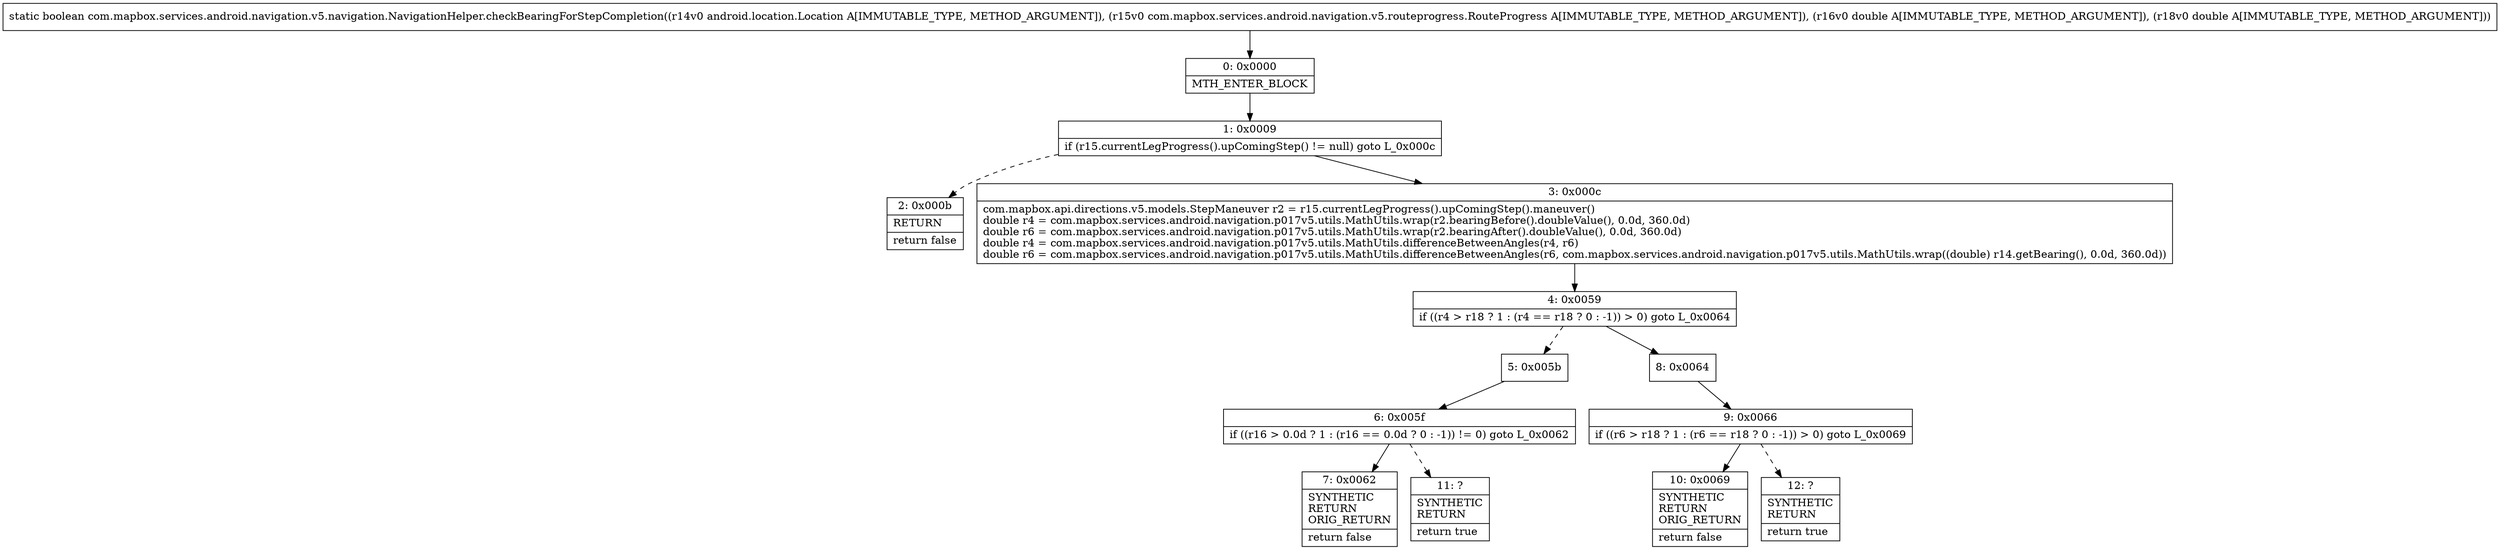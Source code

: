 digraph "CFG forcom.mapbox.services.android.navigation.v5.navigation.NavigationHelper.checkBearingForStepCompletion(Landroid\/location\/Location;Lcom\/mapbox\/services\/android\/navigation\/v5\/routeprogress\/RouteProgress;DD)Z" {
Node_0 [shape=record,label="{0\:\ 0x0000|MTH_ENTER_BLOCK\l}"];
Node_1 [shape=record,label="{1\:\ 0x0009|if (r15.currentLegProgress().upComingStep() != null) goto L_0x000c\l}"];
Node_2 [shape=record,label="{2\:\ 0x000b|RETURN\l|return false\l}"];
Node_3 [shape=record,label="{3\:\ 0x000c|com.mapbox.api.directions.v5.models.StepManeuver r2 = r15.currentLegProgress().upComingStep().maneuver()\ldouble r4 = com.mapbox.services.android.navigation.p017v5.utils.MathUtils.wrap(r2.bearingBefore().doubleValue(), 0.0d, 360.0d)\ldouble r6 = com.mapbox.services.android.navigation.p017v5.utils.MathUtils.wrap(r2.bearingAfter().doubleValue(), 0.0d, 360.0d)\ldouble r4 = com.mapbox.services.android.navigation.p017v5.utils.MathUtils.differenceBetweenAngles(r4, r6)\ldouble r6 = com.mapbox.services.android.navigation.p017v5.utils.MathUtils.differenceBetweenAngles(r6, com.mapbox.services.android.navigation.p017v5.utils.MathUtils.wrap((double) r14.getBearing(), 0.0d, 360.0d))\l}"];
Node_4 [shape=record,label="{4\:\ 0x0059|if ((r4 \> r18 ? 1 : (r4 == r18 ? 0 : \-1)) \> 0) goto L_0x0064\l}"];
Node_5 [shape=record,label="{5\:\ 0x005b}"];
Node_6 [shape=record,label="{6\:\ 0x005f|if ((r16 \> 0.0d ? 1 : (r16 == 0.0d ? 0 : \-1)) != 0) goto L_0x0062\l}"];
Node_7 [shape=record,label="{7\:\ 0x0062|SYNTHETIC\lRETURN\lORIG_RETURN\l|return false\l}"];
Node_8 [shape=record,label="{8\:\ 0x0064}"];
Node_9 [shape=record,label="{9\:\ 0x0066|if ((r6 \> r18 ? 1 : (r6 == r18 ? 0 : \-1)) \> 0) goto L_0x0069\l}"];
Node_10 [shape=record,label="{10\:\ 0x0069|SYNTHETIC\lRETURN\lORIG_RETURN\l|return false\l}"];
Node_11 [shape=record,label="{11\:\ ?|SYNTHETIC\lRETURN\l|return true\l}"];
Node_12 [shape=record,label="{12\:\ ?|SYNTHETIC\lRETURN\l|return true\l}"];
MethodNode[shape=record,label="{static boolean com.mapbox.services.android.navigation.v5.navigation.NavigationHelper.checkBearingForStepCompletion((r14v0 android.location.Location A[IMMUTABLE_TYPE, METHOD_ARGUMENT]), (r15v0 com.mapbox.services.android.navigation.v5.routeprogress.RouteProgress A[IMMUTABLE_TYPE, METHOD_ARGUMENT]), (r16v0 double A[IMMUTABLE_TYPE, METHOD_ARGUMENT]), (r18v0 double A[IMMUTABLE_TYPE, METHOD_ARGUMENT])) }"];
MethodNode -> Node_0;
Node_0 -> Node_1;
Node_1 -> Node_2[style=dashed];
Node_1 -> Node_3;
Node_3 -> Node_4;
Node_4 -> Node_5[style=dashed];
Node_4 -> Node_8;
Node_5 -> Node_6;
Node_6 -> Node_7;
Node_6 -> Node_11[style=dashed];
Node_8 -> Node_9;
Node_9 -> Node_10;
Node_9 -> Node_12[style=dashed];
}

